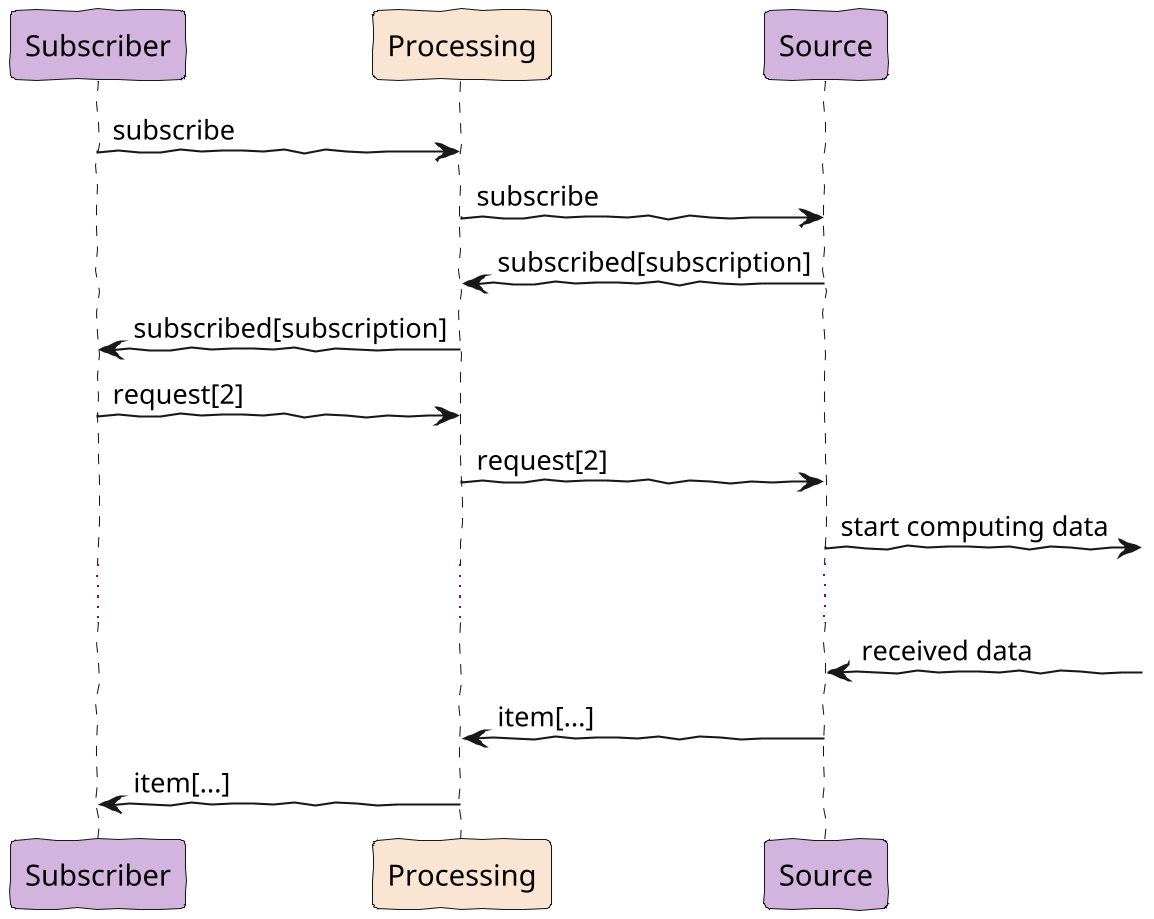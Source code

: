 @startuml

skinparam dpi 200
skinparam useBetaStyle true
skinparam handwritten true
skinparam StereotypeFontSize 0

participant "Subscriber" as sub  #D2B4DE
participant "Processing" as proc #FAE5D3
participant Source as pub #D2B4DE

sub -> proc : subscribe
proc -> pub : subscribe
pub -> proc : subscribed[subscription]
proc -> sub : subscribed[subscription]
sub -> proc : request[2]
proc -> pub : request[2]
pub -> : start computing data
...
pub <- : received data
pub -> proc : item[...]
proc -> sub : item[...]

@enduml